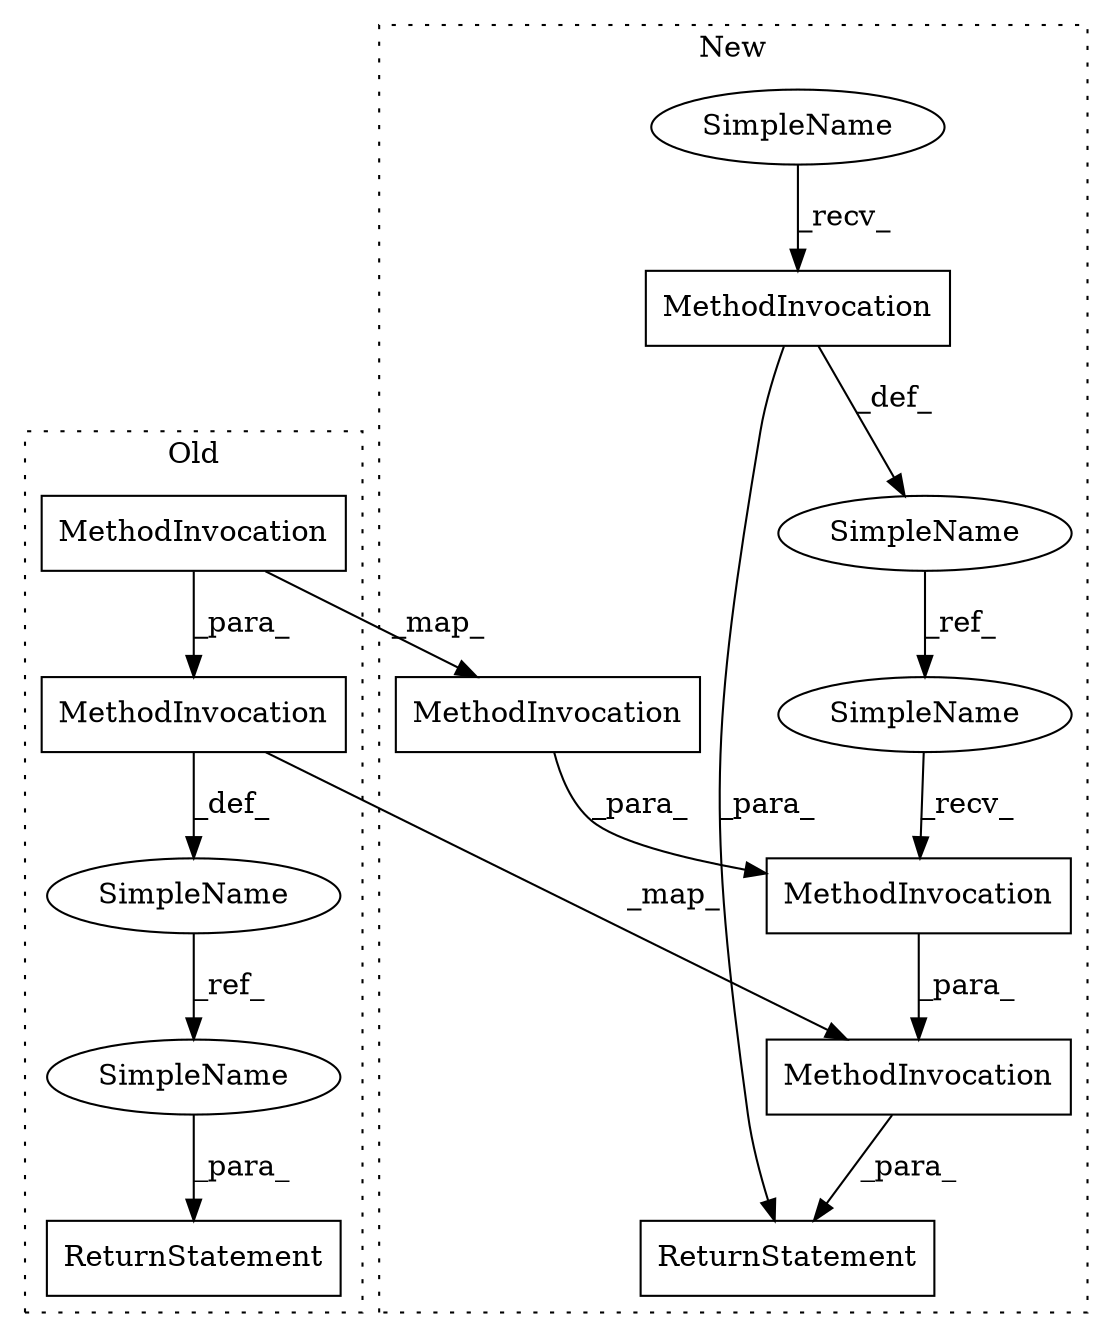 digraph G {
subgraph cluster0 {
2 [label="MethodInvocation" a="32" s="6072" l="10" shape="box"];
5 [label="MethodInvocation" a="32" s="6113,6124" l="5,1" shape="box"];
8 [label="ReturnStatement" a="41" s="6154" l="7" shape="box"];
11 [label="SimpleName" a="42" s="6105" l="5" shape="ellipse"];
12 [label="SimpleName" a="42" s="6161" l="5" shape="ellipse"];
label = "Old";
style="dotted";
}
subgraph cluster1 {
1 [label="MethodInvocation" a="32" s="5966" l="10" shape="box"];
3 [label="MethodInvocation" a="32" s="5917" l="8" shape="box"];
4 [label="MethodInvocation" a="32" s="5992,6003" l="5,1" shape="box"];
6 [label="MethodInvocation" a="32" s="5957,5976" l="4,1" shape="box"];
7 [label="ReturnStatement" a="41" s="5985" l="7" shape="box"];
9 [label="SimpleName" a="42" s="5950" l="6" shape="ellipse"];
10 [label="SimpleName" a="42" s="5901" l="6" shape="ellipse"];
13 [label="SimpleName" a="42" s="5910" l="6" shape="ellipse"];
label = "New";
style="dotted";
}
1 -> 6 [label="_para_"];
2 -> 1 [label="_map_"];
2 -> 5 [label="_para_"];
3 -> 7 [label="_para_"];
3 -> 10 [label="_def_"];
4 -> 7 [label="_para_"];
5 -> 4 [label="_map_"];
5 -> 11 [label="_def_"];
6 -> 4 [label="_para_"];
9 -> 6 [label="_recv_"];
10 -> 9 [label="_ref_"];
11 -> 12 [label="_ref_"];
12 -> 8 [label="_para_"];
13 -> 3 [label="_recv_"];
}